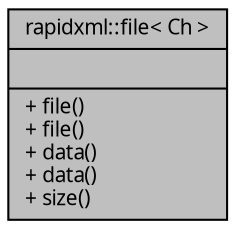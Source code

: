digraph "rapidxml::file&lt; Ch &gt;"
{
 // INTERACTIVE_SVG=YES
  edge [fontname="Verdana",fontsize="10",labelfontname="Verdana",labelfontsize="10"];
  node [fontname="Verdana",fontsize="10",shape=record];
  Node1 [label="{rapidxml::file\< Ch \>\n||+ file()\l+ file()\l+ data()\l+ data()\l+ size()\l}",height=0.2,width=0.4,color="black", fillcolor="grey75", style="filled", fontcolor="black"];
}
